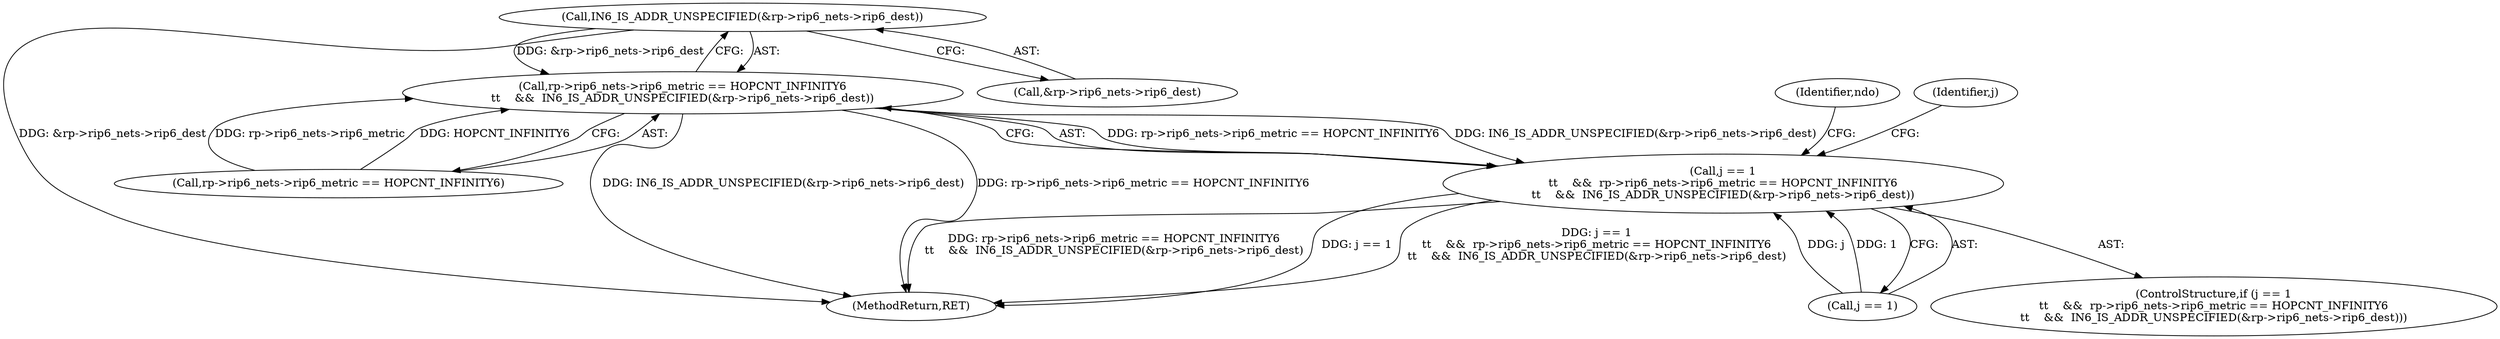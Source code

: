 digraph "0_tcpdump_e942fb84fbe3a73a98a00d2a279425872b5fb9d2@pointer" {
"1000177" [label="(Call,IN6_IS_ADDR_UNSPECIFIED(&rp->rip6_nets->rip6_dest))"];
"1000169" [label="(Call,rp->rip6_nets->rip6_metric == HOPCNT_INFINITY6\n\t\t    &&  IN6_IS_ADDR_UNSPECIFIED(&rp->rip6_nets->rip6_dest))"];
"1000165" [label="(Call,j == 1\n\t\t    &&  rp->rip6_nets->rip6_metric == HOPCNT_INFINITY6\n\t\t    &&  IN6_IS_ADDR_UNSPECIFIED(&rp->rip6_nets->rip6_dest))"];
"1000388" [label="(MethodReturn,RET)"];
"1000165" [label="(Call,j == 1\n\t\t    &&  rp->rip6_nets->rip6_metric == HOPCNT_INFINITY6\n\t\t    &&  IN6_IS_ADDR_UNSPECIFIED(&rp->rip6_nets->rip6_dest))"];
"1000164" [label="(ControlStructure,if (j == 1\n\t\t    &&  rp->rip6_nets->rip6_metric == HOPCNT_INFINITY6\n\t\t    &&  IN6_IS_ADDR_UNSPECIFIED(&rp->rip6_nets->rip6_dest)))"];
"1000193" [label="(Identifier,j)"];
"1000169" [label="(Call,rp->rip6_nets->rip6_metric == HOPCNT_INFINITY6\n\t\t    &&  IN6_IS_ADDR_UNSPECIFIED(&rp->rip6_nets->rip6_dest))"];
"1000178" [label="(Call,&rp->rip6_nets->rip6_dest)"];
"1000166" [label="(Call,j == 1)"];
"1000177" [label="(Call,IN6_IS_ADDR_UNSPECIFIED(&rp->rip6_nets->rip6_dest))"];
"1000170" [label="(Call,rp->rip6_nets->rip6_metric == HOPCNT_INFINITY6)"];
"1000187" [label="(Identifier,ndo)"];
"1000177" -> "1000169"  [label="AST: "];
"1000177" -> "1000178"  [label="CFG: "];
"1000178" -> "1000177"  [label="AST: "];
"1000169" -> "1000177"  [label="CFG: "];
"1000177" -> "1000388"  [label="DDG: &rp->rip6_nets->rip6_dest"];
"1000177" -> "1000169"  [label="DDG: &rp->rip6_nets->rip6_dest"];
"1000169" -> "1000165"  [label="AST: "];
"1000169" -> "1000170"  [label="CFG: "];
"1000170" -> "1000169"  [label="AST: "];
"1000165" -> "1000169"  [label="CFG: "];
"1000169" -> "1000388"  [label="DDG: IN6_IS_ADDR_UNSPECIFIED(&rp->rip6_nets->rip6_dest)"];
"1000169" -> "1000388"  [label="DDG: rp->rip6_nets->rip6_metric == HOPCNT_INFINITY6"];
"1000169" -> "1000165"  [label="DDG: rp->rip6_nets->rip6_metric == HOPCNT_INFINITY6"];
"1000169" -> "1000165"  [label="DDG: IN6_IS_ADDR_UNSPECIFIED(&rp->rip6_nets->rip6_dest)"];
"1000170" -> "1000169"  [label="DDG: rp->rip6_nets->rip6_metric"];
"1000170" -> "1000169"  [label="DDG: HOPCNT_INFINITY6"];
"1000165" -> "1000164"  [label="AST: "];
"1000165" -> "1000166"  [label="CFG: "];
"1000166" -> "1000165"  [label="AST: "];
"1000187" -> "1000165"  [label="CFG: "];
"1000193" -> "1000165"  [label="CFG: "];
"1000165" -> "1000388"  [label="DDG: rp->rip6_nets->rip6_metric == HOPCNT_INFINITY6\n\t\t    &&  IN6_IS_ADDR_UNSPECIFIED(&rp->rip6_nets->rip6_dest)"];
"1000165" -> "1000388"  [label="DDG: j == 1"];
"1000165" -> "1000388"  [label="DDG: j == 1\n\t\t    &&  rp->rip6_nets->rip6_metric == HOPCNT_INFINITY6\n\t\t    &&  IN6_IS_ADDR_UNSPECIFIED(&rp->rip6_nets->rip6_dest)"];
"1000166" -> "1000165"  [label="DDG: j"];
"1000166" -> "1000165"  [label="DDG: 1"];
}

